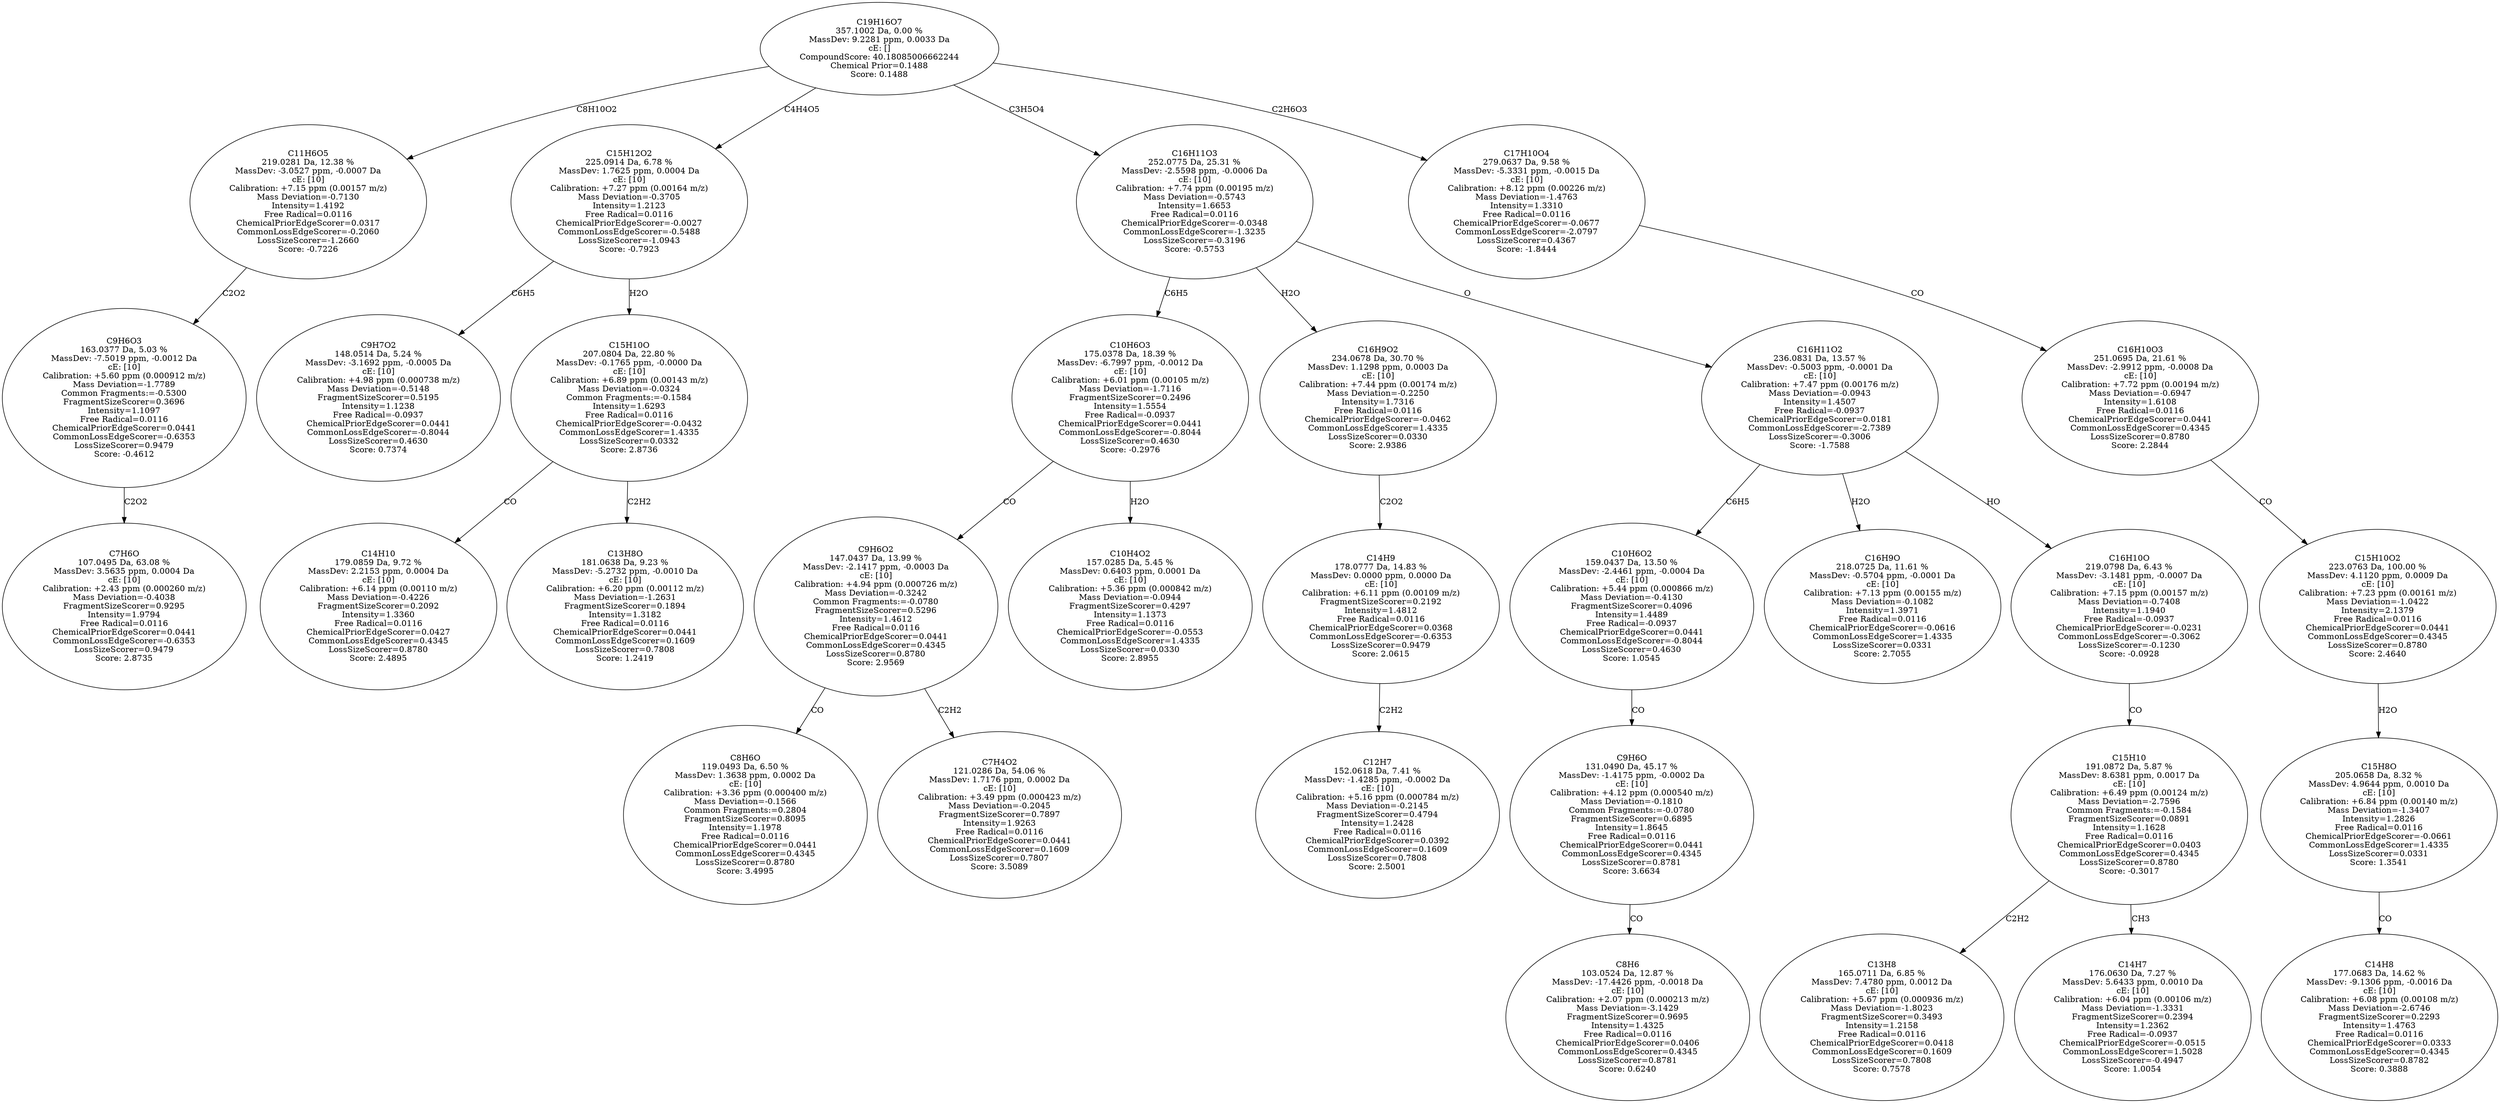 strict digraph {
v1 [label="C7H6O\n107.0495 Da, 63.08 %\nMassDev: 3.5635 ppm, 0.0004 Da\ncE: [10]\nCalibration: +2.43 ppm (0.000260 m/z)\nMass Deviation=-0.4038\nFragmentSizeScorer=0.9295\nIntensity=1.9794\nFree Radical=0.0116\nChemicalPriorEdgeScorer=0.0441\nCommonLossEdgeScorer=-0.6353\nLossSizeScorer=0.9479\nScore: 2.8735"];
v2 [label="C9H6O3\n163.0377 Da, 5.03 %\nMassDev: -7.5019 ppm, -0.0012 Da\ncE: [10]\nCalibration: +5.60 ppm (0.000912 m/z)\nMass Deviation=-1.7789\nCommon Fragments:=-0.5300\nFragmentSizeScorer=0.3696\nIntensity=1.1097\nFree Radical=0.0116\nChemicalPriorEdgeScorer=0.0441\nCommonLossEdgeScorer=-0.6353\nLossSizeScorer=0.9479\nScore: -0.4612"];
v3 [label="C11H6O5\n219.0281 Da, 12.38 %\nMassDev: -3.0527 ppm, -0.0007 Da\ncE: [10]\nCalibration: +7.15 ppm (0.00157 m/z)\nMass Deviation=-0.7130\nIntensity=1.4192\nFree Radical=0.0116\nChemicalPriorEdgeScorer=0.0317\nCommonLossEdgeScorer=-0.2060\nLossSizeScorer=-1.2660\nScore: -0.7226"];
v4 [label="C9H7O2\n148.0514 Da, 5.24 %\nMassDev: -3.1692 ppm, -0.0005 Da\ncE: [10]\nCalibration: +4.98 ppm (0.000738 m/z)\nMass Deviation=-0.5148\nFragmentSizeScorer=0.5195\nIntensity=1.1238\nFree Radical=-0.0937\nChemicalPriorEdgeScorer=0.0441\nCommonLossEdgeScorer=-0.8044\nLossSizeScorer=0.4630\nScore: 0.7374"];
v5 [label="C14H10\n179.0859 Da, 9.72 %\nMassDev: 2.2153 ppm, 0.0004 Da\ncE: [10]\nCalibration: +6.14 ppm (0.00110 m/z)\nMass Deviation=-0.4226\nFragmentSizeScorer=0.2092\nIntensity=1.3360\nFree Radical=0.0116\nChemicalPriorEdgeScorer=0.0427\nCommonLossEdgeScorer=0.4345\nLossSizeScorer=0.8780\nScore: 2.4895"];
v6 [label="C13H8O\n181.0638 Da, 9.23 %\nMassDev: -5.2732 ppm, -0.0010 Da\ncE: [10]\nCalibration: +6.20 ppm (0.00112 m/z)\nMass Deviation=-1.2631\nFragmentSizeScorer=0.1894\nIntensity=1.3182\nFree Radical=0.0116\nChemicalPriorEdgeScorer=0.0441\nCommonLossEdgeScorer=0.1609\nLossSizeScorer=0.7808\nScore: 1.2419"];
v7 [label="C15H10O\n207.0804 Da, 22.80 %\nMassDev: -0.1765 ppm, -0.0000 Da\ncE: [10]\nCalibration: +6.89 ppm (0.00143 m/z)\nMass Deviation=-0.0324\nCommon Fragments:=-0.1584\nIntensity=1.6293\nFree Radical=0.0116\nChemicalPriorEdgeScorer=-0.0432\nCommonLossEdgeScorer=1.4335\nLossSizeScorer=0.0332\nScore: 2.8736"];
v8 [label="C15H12O2\n225.0914 Da, 6.78 %\nMassDev: 1.7625 ppm, 0.0004 Da\ncE: [10]\nCalibration: +7.27 ppm (0.00164 m/z)\nMass Deviation=-0.3705\nIntensity=1.2123\nFree Radical=0.0116\nChemicalPriorEdgeScorer=-0.0027\nCommonLossEdgeScorer=-0.5488\nLossSizeScorer=-1.0943\nScore: -0.7923"];
v9 [label="C8H6O\n119.0493 Da, 6.50 %\nMassDev: 1.3638 ppm, 0.0002 Da\ncE: [10]\nCalibration: +3.36 ppm (0.000400 m/z)\nMass Deviation=-0.1566\nCommon Fragments:=0.2804\nFragmentSizeScorer=0.8095\nIntensity=1.1978\nFree Radical=0.0116\nChemicalPriorEdgeScorer=0.0441\nCommonLossEdgeScorer=0.4345\nLossSizeScorer=0.8780\nScore: 3.4995"];
v10 [label="C7H4O2\n121.0286 Da, 54.06 %\nMassDev: 1.7176 ppm, 0.0002 Da\ncE: [10]\nCalibration: +3.49 ppm (0.000423 m/z)\nMass Deviation=-0.2045\nFragmentSizeScorer=0.7897\nIntensity=1.9263\nFree Radical=0.0116\nChemicalPriorEdgeScorer=0.0441\nCommonLossEdgeScorer=0.1609\nLossSizeScorer=0.7807\nScore: 3.5089"];
v11 [label="C9H6O2\n147.0437 Da, 13.99 %\nMassDev: -2.1417 ppm, -0.0003 Da\ncE: [10]\nCalibration: +4.94 ppm (0.000726 m/z)\nMass Deviation=-0.3242\nCommon Fragments:=-0.0780\nFragmentSizeScorer=0.5296\nIntensity=1.4612\nFree Radical=0.0116\nChemicalPriorEdgeScorer=0.0441\nCommonLossEdgeScorer=0.4345\nLossSizeScorer=0.8780\nScore: 2.9569"];
v12 [label="C10H4O2\n157.0285 Da, 5.45 %\nMassDev: 0.6403 ppm, 0.0001 Da\ncE: [10]\nCalibration: +5.36 ppm (0.000842 m/z)\nMass Deviation=-0.0944\nFragmentSizeScorer=0.4297\nIntensity=1.1373\nFree Radical=0.0116\nChemicalPriorEdgeScorer=-0.0553\nCommonLossEdgeScorer=1.4335\nLossSizeScorer=0.0330\nScore: 2.8955"];
v13 [label="C10H6O3\n175.0378 Da, 18.39 %\nMassDev: -6.7997 ppm, -0.0012 Da\ncE: [10]\nCalibration: +6.01 ppm (0.00105 m/z)\nMass Deviation=-1.7116\nFragmentSizeScorer=0.2496\nIntensity=1.5554\nFree Radical=-0.0937\nChemicalPriorEdgeScorer=0.0441\nCommonLossEdgeScorer=-0.8044\nLossSizeScorer=0.4630\nScore: -0.2976"];
v14 [label="C12H7\n152.0618 Da, 7.41 %\nMassDev: -1.4285 ppm, -0.0002 Da\ncE: [10]\nCalibration: +5.16 ppm (0.000784 m/z)\nMass Deviation=-0.2145\nFragmentSizeScorer=0.4794\nIntensity=1.2428\nFree Radical=0.0116\nChemicalPriorEdgeScorer=0.0392\nCommonLossEdgeScorer=0.1609\nLossSizeScorer=0.7808\nScore: 2.5001"];
v15 [label="C14H9\n178.0777 Da, 14.83 %\nMassDev: 0.0000 ppm, 0.0000 Da\ncE: [10]\nCalibration: +6.11 ppm (0.00109 m/z)\nFragmentSizeScorer=0.2192\nIntensity=1.4812\nFree Radical=0.0116\nChemicalPriorEdgeScorer=0.0368\nCommonLossEdgeScorer=-0.6353\nLossSizeScorer=0.9479\nScore: 2.0615"];
v16 [label="C16H9O2\n234.0678 Da, 30.70 %\nMassDev: 1.1298 ppm, 0.0003 Da\ncE: [10]\nCalibration: +7.44 ppm (0.00174 m/z)\nMass Deviation=-0.2250\nIntensity=1.7316\nFree Radical=0.0116\nChemicalPriorEdgeScorer=-0.0462\nCommonLossEdgeScorer=1.4335\nLossSizeScorer=0.0330\nScore: 2.9386"];
v17 [label="C8H6\n103.0524 Da, 12.87 %\nMassDev: -17.4426 ppm, -0.0018 Da\ncE: [10]\nCalibration: +2.07 ppm (0.000213 m/z)\nMass Deviation=-3.1429\nFragmentSizeScorer=0.9695\nIntensity=1.4325\nFree Radical=0.0116\nChemicalPriorEdgeScorer=0.0406\nCommonLossEdgeScorer=0.4345\nLossSizeScorer=0.8781\nScore: 0.6240"];
v18 [label="C9H6O\n131.0490 Da, 45.17 %\nMassDev: -1.4175 ppm, -0.0002 Da\ncE: [10]\nCalibration: +4.12 ppm (0.000540 m/z)\nMass Deviation=-0.1810\nCommon Fragments:=-0.0780\nFragmentSizeScorer=0.6895\nIntensity=1.8645\nFree Radical=0.0116\nChemicalPriorEdgeScorer=0.0441\nCommonLossEdgeScorer=0.4345\nLossSizeScorer=0.8781\nScore: 3.6634"];
v19 [label="C10H6O2\n159.0437 Da, 13.50 %\nMassDev: -2.4461 ppm, -0.0004 Da\ncE: [10]\nCalibration: +5.44 ppm (0.000866 m/z)\nMass Deviation=-0.4130\nFragmentSizeScorer=0.4096\nIntensity=1.4489\nFree Radical=-0.0937\nChemicalPriorEdgeScorer=0.0441\nCommonLossEdgeScorer=-0.8044\nLossSizeScorer=0.4630\nScore: 1.0545"];
v20 [label="C16H9O\n218.0725 Da, 11.61 %\nMassDev: -0.5704 ppm, -0.0001 Da\ncE: [10]\nCalibration: +7.13 ppm (0.00155 m/z)\nMass Deviation=-0.1082\nIntensity=1.3971\nFree Radical=0.0116\nChemicalPriorEdgeScorer=-0.0616\nCommonLossEdgeScorer=1.4335\nLossSizeScorer=0.0331\nScore: 2.7055"];
v21 [label="C13H8\n165.0711 Da, 6.85 %\nMassDev: 7.4780 ppm, 0.0012 Da\ncE: [10]\nCalibration: +5.67 ppm (0.000936 m/z)\nMass Deviation=-1.8023\nFragmentSizeScorer=0.3493\nIntensity=1.2158\nFree Radical=0.0116\nChemicalPriorEdgeScorer=0.0418\nCommonLossEdgeScorer=0.1609\nLossSizeScorer=0.7808\nScore: 0.7578"];
v22 [label="C14H7\n176.0630 Da, 7.27 %\nMassDev: 5.6433 ppm, 0.0010 Da\ncE: [10]\nCalibration: +6.04 ppm (0.00106 m/z)\nMass Deviation=-1.3331\nFragmentSizeScorer=0.2394\nIntensity=1.2362\nFree Radical=-0.0937\nChemicalPriorEdgeScorer=-0.0515\nCommonLossEdgeScorer=1.5028\nLossSizeScorer=-0.4947\nScore: 1.0054"];
v23 [label="C15H10\n191.0872 Da, 5.87 %\nMassDev: 8.6381 ppm, 0.0017 Da\ncE: [10]\nCalibration: +6.49 ppm (0.00124 m/z)\nMass Deviation=-2.7596\nCommon Fragments:=-0.1584\nFragmentSizeScorer=0.0891\nIntensity=1.1628\nFree Radical=0.0116\nChemicalPriorEdgeScorer=0.0403\nCommonLossEdgeScorer=0.4345\nLossSizeScorer=0.8780\nScore: -0.3017"];
v24 [label="C16H10O\n219.0798 Da, 6.43 %\nMassDev: -3.1481 ppm, -0.0007 Da\ncE: [10]\nCalibration: +7.15 ppm (0.00157 m/z)\nMass Deviation=-0.7408\nIntensity=1.1940\nFree Radical=-0.0937\nChemicalPriorEdgeScorer=-0.0231\nCommonLossEdgeScorer=-0.3062\nLossSizeScorer=-0.1230\nScore: -0.0928"];
v25 [label="C16H11O2\n236.0831 Da, 13.57 %\nMassDev: -0.5003 ppm, -0.0001 Da\ncE: [10]\nCalibration: +7.47 ppm (0.00176 m/z)\nMass Deviation=-0.0943\nIntensity=1.4507\nFree Radical=-0.0937\nChemicalPriorEdgeScorer=0.0181\nCommonLossEdgeScorer=-2.7389\nLossSizeScorer=-0.3006\nScore: -1.7588"];
v26 [label="C16H11O3\n252.0775 Da, 25.31 %\nMassDev: -2.5598 ppm, -0.0006 Da\ncE: [10]\nCalibration: +7.74 ppm (0.00195 m/z)\nMass Deviation=-0.5743\nIntensity=1.6653\nFree Radical=0.0116\nChemicalPriorEdgeScorer=-0.0348\nCommonLossEdgeScorer=-1.3235\nLossSizeScorer=-0.3196\nScore: -0.5753"];
v27 [label="C14H8\n177.0683 Da, 14.62 %\nMassDev: -9.1306 ppm, -0.0016 Da\ncE: [10]\nCalibration: +6.08 ppm (0.00108 m/z)\nMass Deviation=-2.6746\nFragmentSizeScorer=0.2293\nIntensity=1.4763\nFree Radical=0.0116\nChemicalPriorEdgeScorer=0.0333\nCommonLossEdgeScorer=0.4345\nLossSizeScorer=0.8782\nScore: 0.3888"];
v28 [label="C15H8O\n205.0658 Da, 8.32 %\nMassDev: 4.9644 ppm, 0.0010 Da\ncE: [10]\nCalibration: +6.84 ppm (0.00140 m/z)\nMass Deviation=-1.3407\nIntensity=1.2826\nFree Radical=0.0116\nChemicalPriorEdgeScorer=-0.0661\nCommonLossEdgeScorer=1.4335\nLossSizeScorer=0.0331\nScore: 1.3541"];
v29 [label="C15H10O2\n223.0763 Da, 100.00 %\nMassDev: 4.1120 ppm, 0.0009 Da\ncE: [10]\nCalibration: +7.23 ppm (0.00161 m/z)\nMass Deviation=-1.0422\nIntensity=2.1379\nFree Radical=0.0116\nChemicalPriorEdgeScorer=0.0441\nCommonLossEdgeScorer=0.4345\nLossSizeScorer=0.8780\nScore: 2.4640"];
v30 [label="C16H10O3\n251.0695 Da, 21.61 %\nMassDev: -2.9912 ppm, -0.0008 Da\ncE: [10]\nCalibration: +7.72 ppm (0.00194 m/z)\nMass Deviation=-0.6947\nIntensity=1.6108\nFree Radical=0.0116\nChemicalPriorEdgeScorer=0.0441\nCommonLossEdgeScorer=0.4345\nLossSizeScorer=0.8780\nScore: 2.2844"];
v31 [label="C17H10O4\n279.0637 Da, 9.58 %\nMassDev: -5.3331 ppm, -0.0015 Da\ncE: [10]\nCalibration: +8.12 ppm (0.00226 m/z)\nMass Deviation=-1.4763\nIntensity=1.3310\nFree Radical=0.0116\nChemicalPriorEdgeScorer=-0.0677\nCommonLossEdgeScorer=-2.0797\nLossSizeScorer=0.4367\nScore: -1.8444"];
v32 [label="C19H16O7\n357.1002 Da, 0.00 %\nMassDev: 9.2281 ppm, 0.0033 Da\ncE: []\nCompoundScore: 40.18085006662244\nChemical Prior=0.1488\nScore: 0.1488"];
v2 -> v1 [label="C2O2"];
v3 -> v2 [label="C2O2"];
v32 -> v3 [label="C8H10O2"];
v8 -> v4 [label="C6H5"];
v7 -> v5 [label="CO"];
v7 -> v6 [label="C2H2"];
v8 -> v7 [label="H2O"];
v32 -> v8 [label="C4H4O5"];
v11 -> v9 [label="CO"];
v11 -> v10 [label="C2H2"];
v13 -> v11 [label="CO"];
v13 -> v12 [label="H2O"];
v26 -> v13 [label="C6H5"];
v15 -> v14 [label="C2H2"];
v16 -> v15 [label="C2O2"];
v26 -> v16 [label="H2O"];
v18 -> v17 [label="CO"];
v19 -> v18 [label="CO"];
v25 -> v19 [label="C6H5"];
v25 -> v20 [label="H2O"];
v23 -> v21 [label="C2H2"];
v23 -> v22 [label="CH3"];
v24 -> v23 [label="CO"];
v25 -> v24 [label="HO"];
v26 -> v25 [label="O"];
v32 -> v26 [label="C3H5O4"];
v28 -> v27 [label="CO"];
v29 -> v28 [label="H2O"];
v30 -> v29 [label="CO"];
v31 -> v30 [label="CO"];
v32 -> v31 [label="C2H6O3"];
}